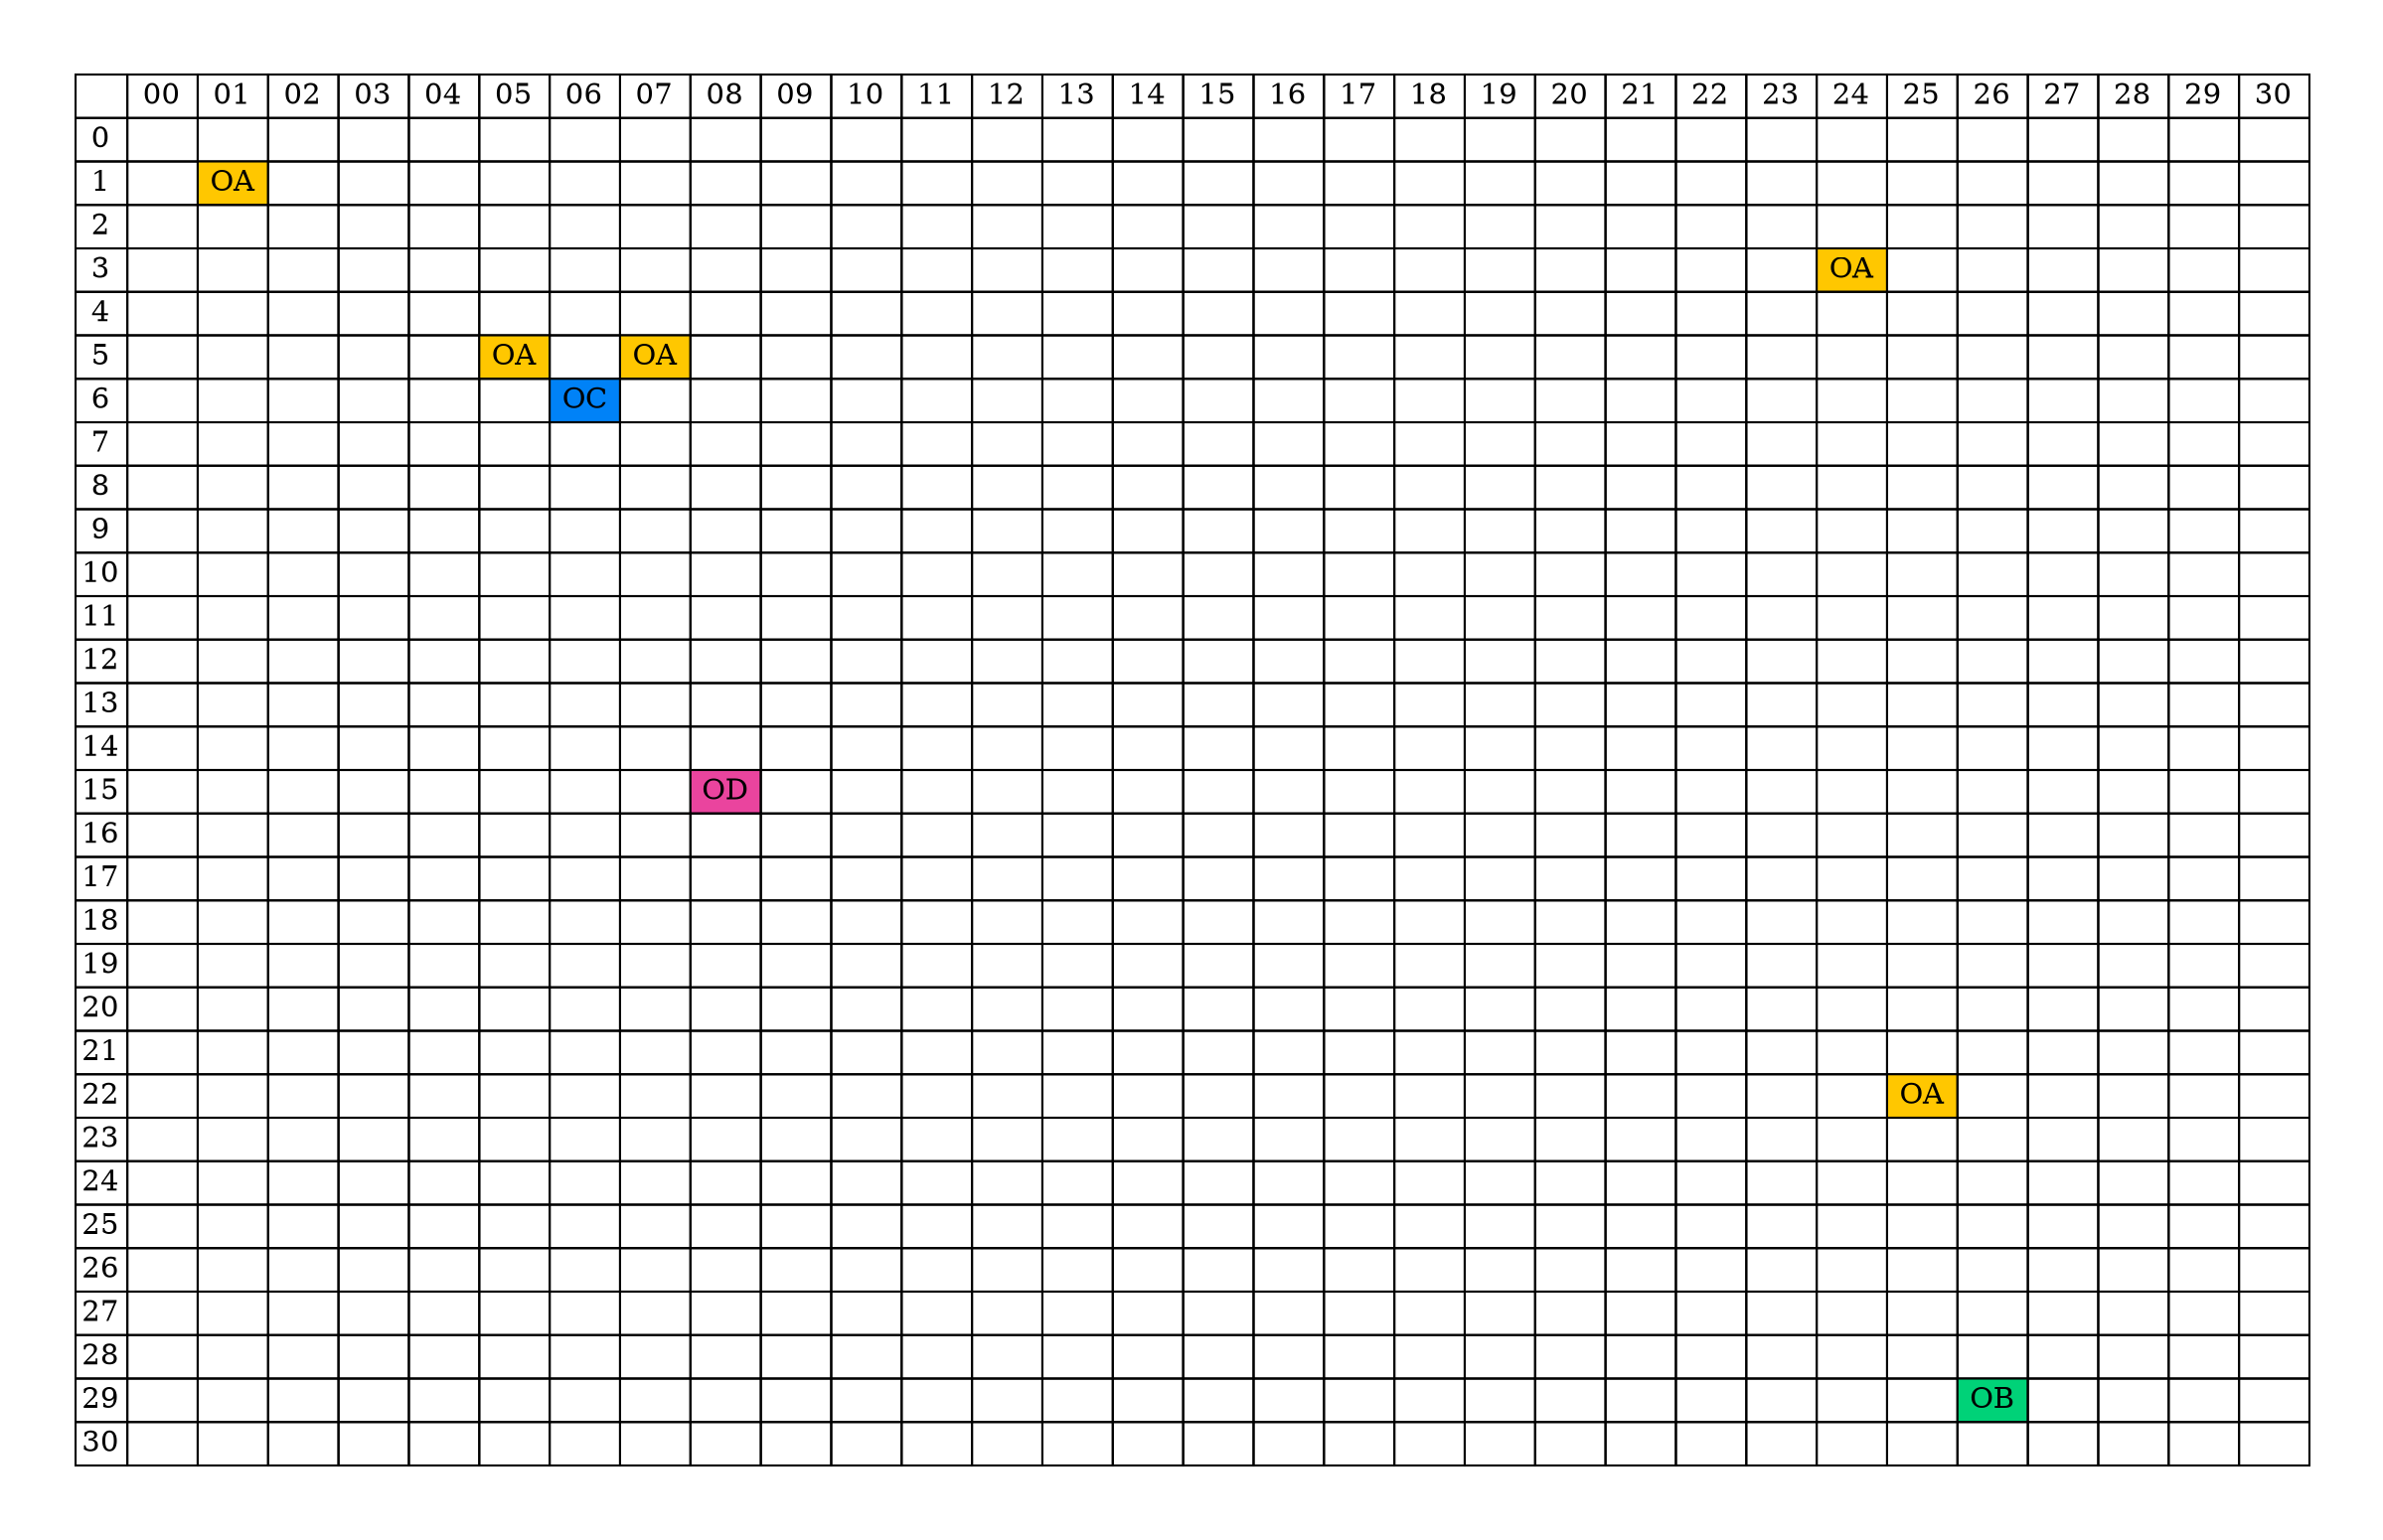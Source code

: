 
        digraph main {
        	graph[pad="0.5", nodesep="0.5", ranksep="2"]
        	node [shape = plain]
        	rankdir=LR;
        	Matriz [
        	label=<<table border='0' cellborder='1' cellspacing='0'>
	<tr>
		<td></td>
		<td> 00 </td>
		<td> 01 </td>
		<td> 02 </td>
		<td> 03 </td>
		<td> 04 </td>
		<td> 05 </td>
		<td> 06 </td>
		<td> 07 </td>
		<td> 08 </td>
		<td> 09 </td>
		<td> 10 </td>
		<td> 11 </td>
		<td> 12 </td>
		<td> 13 </td>
		<td> 14 </td>
		<td> 15 </td>
		<td> 16 </td>
		<td> 17 </td>
		<td> 18 </td>
		<td> 19 </td>
		<td> 20 </td>
		<td> 21 </td>
		<td> 22 </td>
		<td> 23 </td>
		<td> 24 </td>
		<td> 25 </td>
		<td> 26 </td>
		<td> 27 </td>
		<td> 28 </td>
		<td> 29 </td>
		<td> 30 </td>
	</tr>
	<tr>
		<td>0</td>
		<td></td>
		<td></td>
		<td></td>
		<td></td>
		<td></td>
		<td></td>
		<td></td>
		<td></td>
		<td></td>
		<td></td>
		<td></td>
		<td></td>
		<td></td>
		<td></td>
		<td></td>
		<td></td>
		<td></td>
		<td></td>
		<td></td>
		<td></td>
		<td></td>
		<td></td>
		<td></td>
		<td></td>
		<td></td>
		<td></td>
		<td></td>
		<td></td>
		<td></td>
		<td></td>
		<td></td>
	</tr>
	<tr>
		<td>1</td>
		<td></td>
		<td bgcolor= '#ffc700'>OA</td>
		<td></td>
		<td></td>
		<td></td>
		<td></td>
		<td></td>
		<td></td>
		<td></td>
		<td></td>
		<td></td>
		<td></td>
		<td></td>
		<td></td>
		<td></td>
		<td></td>
		<td></td>
		<td></td>
		<td></td>
		<td></td>
		<td></td>
		<td></td>
		<td></td>
		<td></td>
		<td></td>
		<td></td>
		<td></td>
		<td></td>
		<td></td>
		<td></td>
		<td></td>
	</tr>
	<tr>
		<td>2</td>
		<td></td>
		<td></td>
		<td></td>
		<td></td>
		<td></td>
		<td></td>
		<td></td>
		<td></td>
		<td></td>
		<td></td>
		<td></td>
		<td></td>
		<td></td>
		<td></td>
		<td></td>
		<td></td>
		<td></td>
		<td></td>
		<td></td>
		<td></td>
		<td></td>
		<td></td>
		<td></td>
		<td></td>
		<td></td>
		<td></td>
		<td></td>
		<td></td>
		<td></td>
		<td></td>
		<td></td>
	</tr>
	<tr>
		<td>3</td>
		<td></td>
		<td></td>
		<td></td>
		<td></td>
		<td></td>
		<td></td>
		<td></td>
		<td></td>
		<td></td>
		<td></td>
		<td></td>
		<td></td>
		<td></td>
		<td></td>
		<td></td>
		<td></td>
		<td></td>
		<td></td>
		<td></td>
		<td></td>
		<td></td>
		<td></td>
		<td></td>
		<td></td>
		<td bgcolor= '#ffc700'>OA</td>
		<td></td>
		<td></td>
		<td></td>
		<td></td>
		<td></td>
		<td></td>
	</tr>
	<tr>
		<td>4</td>
		<td></td>
		<td></td>
		<td></td>
		<td></td>
		<td></td>
		<td></td>
		<td></td>
		<td></td>
		<td></td>
		<td></td>
		<td></td>
		<td></td>
		<td></td>
		<td></td>
		<td></td>
		<td></td>
		<td></td>
		<td></td>
		<td></td>
		<td></td>
		<td></td>
		<td></td>
		<td></td>
		<td></td>
		<td></td>
		<td></td>
		<td></td>
		<td></td>
		<td></td>
		<td></td>
		<td></td>
	</tr>
	<tr>
		<td>5</td>
		<td></td>
		<td></td>
		<td></td>
		<td></td>
		<td></td>
		<td bgcolor= '#ffc700'>OA</td>
		<td></td>
		<td bgcolor= '#ffc700'>OA</td>
		<td></td>
		<td></td>
		<td></td>
		<td></td>
		<td></td>
		<td></td>
		<td></td>
		<td></td>
		<td></td>
		<td></td>
		<td></td>
		<td></td>
		<td></td>
		<td></td>
		<td></td>
		<td></td>
		<td></td>
		<td></td>
		<td></td>
		<td></td>
		<td></td>
		<td></td>
		<td></td>
	</tr>
	<tr>
		<td>6</td>
		<td></td>
		<td></td>
		<td></td>
		<td></td>
		<td></td>
		<td></td>
		<td bgcolor= '#0082f7'>OC</td>
		<td></td>
		<td></td>
		<td></td>
		<td></td>
		<td></td>
		<td></td>
		<td></td>
		<td></td>
		<td></td>
		<td></td>
		<td></td>
		<td></td>
		<td></td>
		<td></td>
		<td></td>
		<td></td>
		<td></td>
		<td></td>
		<td></td>
		<td></td>
		<td></td>
		<td></td>
		<td></td>
		<td></td>
	</tr>
	<tr>
		<td>7</td>
		<td></td>
		<td></td>
		<td></td>
		<td></td>
		<td></td>
		<td></td>
		<td></td>
		<td></td>
		<td></td>
		<td></td>
		<td></td>
		<td></td>
		<td></td>
		<td></td>
		<td></td>
		<td></td>
		<td></td>
		<td></td>
		<td></td>
		<td></td>
		<td></td>
		<td></td>
		<td></td>
		<td></td>
		<td></td>
		<td></td>
		<td></td>
		<td></td>
		<td></td>
		<td></td>
		<td></td>
	</tr>
	<tr>
		<td>8</td>
		<td></td>
		<td></td>
		<td></td>
		<td></td>
		<td></td>
		<td></td>
		<td></td>
		<td></td>
		<td></td>
		<td></td>
		<td></td>
		<td></td>
		<td></td>
		<td></td>
		<td></td>
		<td></td>
		<td></td>
		<td></td>
		<td></td>
		<td></td>
		<td></td>
		<td></td>
		<td></td>
		<td></td>
		<td></td>
		<td></td>
		<td></td>
		<td></td>
		<td></td>
		<td></td>
		<td></td>
	</tr>
	<tr>
		<td>9</td>
		<td></td>
		<td></td>
		<td></td>
		<td></td>
		<td></td>
		<td></td>
		<td></td>
		<td></td>
		<td></td>
		<td></td>
		<td></td>
		<td></td>
		<td></td>
		<td></td>
		<td></td>
		<td></td>
		<td></td>
		<td></td>
		<td></td>
		<td></td>
		<td></td>
		<td></td>
		<td></td>
		<td></td>
		<td></td>
		<td></td>
		<td></td>
		<td></td>
		<td></td>
		<td></td>
		<td></td>
	</tr>
	<tr>
		<td>10</td>
		<td></td>
		<td></td>
		<td></td>
		<td></td>
		<td></td>
		<td></td>
		<td></td>
		<td></td>
		<td></td>
		<td></td>
		<td></td>
		<td></td>
		<td></td>
		<td></td>
		<td></td>
		<td></td>
		<td></td>
		<td></td>
		<td></td>
		<td></td>
		<td></td>
		<td></td>
		<td></td>
		<td></td>
		<td></td>
		<td></td>
		<td></td>
		<td></td>
		<td></td>
		<td></td>
		<td></td>
	</tr>
	<tr>
		<td>11</td>
		<td></td>
		<td></td>
		<td></td>
		<td></td>
		<td></td>
		<td></td>
		<td></td>
		<td></td>
		<td></td>
		<td></td>
		<td></td>
		<td></td>
		<td></td>
		<td></td>
		<td></td>
		<td></td>
		<td></td>
		<td></td>
		<td></td>
		<td></td>
		<td></td>
		<td></td>
		<td></td>
		<td></td>
		<td></td>
		<td></td>
		<td></td>
		<td></td>
		<td></td>
		<td></td>
		<td></td>
	</tr>
	<tr>
		<td>12</td>
		<td></td>
		<td></td>
		<td></td>
		<td></td>
		<td></td>
		<td></td>
		<td></td>
		<td></td>
		<td></td>
		<td></td>
		<td></td>
		<td></td>
		<td></td>
		<td></td>
		<td></td>
		<td></td>
		<td></td>
		<td></td>
		<td></td>
		<td></td>
		<td></td>
		<td></td>
		<td></td>
		<td></td>
		<td></td>
		<td></td>
		<td></td>
		<td></td>
		<td></td>
		<td></td>
		<td></td>
	</tr>
	<tr>
		<td>13</td>
		<td></td>
		<td></td>
		<td></td>
		<td></td>
		<td></td>
		<td></td>
		<td></td>
		<td></td>
		<td></td>
		<td></td>
		<td></td>
		<td></td>
		<td></td>
		<td></td>
		<td></td>
		<td></td>
		<td></td>
		<td></td>
		<td></td>
		<td></td>
		<td></td>
		<td></td>
		<td></td>
		<td></td>
		<td></td>
		<td></td>
		<td></td>
		<td></td>
		<td></td>
		<td></td>
		<td></td>
	</tr>
	<tr>
		<td>14</td>
		<td></td>
		<td></td>
		<td></td>
		<td></td>
		<td></td>
		<td></td>
		<td></td>
		<td></td>
		<td></td>
		<td></td>
		<td></td>
		<td></td>
		<td></td>
		<td></td>
		<td></td>
		<td></td>
		<td></td>
		<td></td>
		<td></td>
		<td></td>
		<td></td>
		<td></td>
		<td></td>
		<td></td>
		<td></td>
		<td></td>
		<td></td>
		<td></td>
		<td></td>
		<td></td>
		<td></td>
	</tr>
	<tr>
		<td>15</td>
		<td></td>
		<td></td>
		<td></td>
		<td></td>
		<td></td>
		<td></td>
		<td></td>
		<td></td>
		<td bgcolor= '#ea449e'>OD</td>
		<td></td>
		<td></td>
		<td></td>
		<td></td>
		<td></td>
		<td></td>
		<td></td>
		<td></td>
		<td></td>
		<td></td>
		<td></td>
		<td></td>
		<td></td>
		<td></td>
		<td></td>
		<td></td>
		<td></td>
		<td></td>
		<td></td>
		<td></td>
		<td></td>
		<td></td>
	</tr>
	<tr>
		<td>16</td>
		<td></td>
		<td></td>
		<td></td>
		<td></td>
		<td></td>
		<td></td>
		<td></td>
		<td></td>
		<td></td>
		<td></td>
		<td></td>
		<td></td>
		<td></td>
		<td></td>
		<td></td>
		<td></td>
		<td></td>
		<td></td>
		<td></td>
		<td></td>
		<td></td>
		<td></td>
		<td></td>
		<td></td>
		<td></td>
		<td></td>
		<td></td>
		<td></td>
		<td></td>
		<td></td>
		<td></td>
	</tr>
	<tr>
		<td>17</td>
		<td></td>
		<td></td>
		<td></td>
		<td></td>
		<td></td>
		<td></td>
		<td></td>
		<td></td>
		<td></td>
		<td></td>
		<td></td>
		<td></td>
		<td></td>
		<td></td>
		<td></td>
		<td></td>
		<td></td>
		<td></td>
		<td></td>
		<td></td>
		<td></td>
		<td></td>
		<td></td>
		<td></td>
		<td></td>
		<td></td>
		<td></td>
		<td></td>
		<td></td>
		<td></td>
		<td></td>
	</tr>
	<tr>
		<td>18</td>
		<td></td>
		<td></td>
		<td></td>
		<td></td>
		<td></td>
		<td></td>
		<td></td>
		<td></td>
		<td></td>
		<td></td>
		<td></td>
		<td></td>
		<td></td>
		<td></td>
		<td></td>
		<td></td>
		<td></td>
		<td></td>
		<td></td>
		<td></td>
		<td></td>
		<td></td>
		<td></td>
		<td></td>
		<td></td>
		<td></td>
		<td></td>
		<td></td>
		<td></td>
		<td></td>
		<td></td>
	</tr>
	<tr>
		<td>19</td>
		<td></td>
		<td></td>
		<td></td>
		<td></td>
		<td></td>
		<td></td>
		<td></td>
		<td></td>
		<td></td>
		<td></td>
		<td></td>
		<td></td>
		<td></td>
		<td></td>
		<td></td>
		<td></td>
		<td></td>
		<td></td>
		<td></td>
		<td></td>
		<td></td>
		<td></td>
		<td></td>
		<td></td>
		<td></td>
		<td></td>
		<td></td>
		<td></td>
		<td></td>
		<td></td>
		<td></td>
	</tr>
	<tr>
		<td>20</td>
		<td></td>
		<td></td>
		<td></td>
		<td></td>
		<td></td>
		<td></td>
		<td></td>
		<td></td>
		<td></td>
		<td></td>
		<td></td>
		<td></td>
		<td></td>
		<td></td>
		<td></td>
		<td></td>
		<td></td>
		<td></td>
		<td></td>
		<td></td>
		<td></td>
		<td></td>
		<td></td>
		<td></td>
		<td></td>
		<td></td>
		<td></td>
		<td></td>
		<td></td>
		<td></td>
		<td></td>
	</tr>
	<tr>
		<td>21</td>
		<td></td>
		<td></td>
		<td></td>
		<td></td>
		<td></td>
		<td></td>
		<td></td>
		<td></td>
		<td></td>
		<td></td>
		<td></td>
		<td></td>
		<td></td>
		<td></td>
		<td></td>
		<td></td>
		<td></td>
		<td></td>
		<td></td>
		<td></td>
		<td></td>
		<td></td>
		<td></td>
		<td></td>
		<td></td>
		<td></td>
		<td></td>
		<td></td>
		<td></td>
		<td></td>
		<td></td>
	</tr>
	<tr>
		<td>22</td>
		<td></td>
		<td></td>
		<td></td>
		<td></td>
		<td></td>
		<td></td>
		<td></td>
		<td></td>
		<td></td>
		<td></td>
		<td></td>
		<td></td>
		<td></td>
		<td></td>
		<td></td>
		<td></td>
		<td></td>
		<td></td>
		<td></td>
		<td></td>
		<td></td>
		<td></td>
		<td></td>
		<td></td>
		<td></td>
		<td bgcolor= '#ffc700'>OA</td>
		<td></td>
		<td></td>
		<td></td>
		<td></td>
		<td></td>
	</tr>
	<tr>
		<td>23</td>
		<td></td>
		<td></td>
		<td></td>
		<td></td>
		<td></td>
		<td></td>
		<td></td>
		<td></td>
		<td></td>
		<td></td>
		<td></td>
		<td></td>
		<td></td>
		<td></td>
		<td></td>
		<td></td>
		<td></td>
		<td></td>
		<td></td>
		<td></td>
		<td></td>
		<td></td>
		<td></td>
		<td></td>
		<td></td>
		<td></td>
		<td></td>
		<td></td>
		<td></td>
		<td></td>
		<td></td>
	</tr>
	<tr>
		<td>24</td>
		<td></td>
		<td></td>
		<td></td>
		<td></td>
		<td></td>
		<td></td>
		<td></td>
		<td></td>
		<td></td>
		<td></td>
		<td></td>
		<td></td>
		<td></td>
		<td></td>
		<td></td>
		<td></td>
		<td></td>
		<td></td>
		<td></td>
		<td></td>
		<td></td>
		<td></td>
		<td></td>
		<td></td>
		<td></td>
		<td></td>
		<td></td>
		<td></td>
		<td></td>
		<td></td>
		<td></td>
	</tr>
	<tr>
		<td>25</td>
		<td></td>
		<td></td>
		<td></td>
		<td></td>
		<td></td>
		<td></td>
		<td></td>
		<td></td>
		<td></td>
		<td></td>
		<td></td>
		<td></td>
		<td></td>
		<td></td>
		<td></td>
		<td></td>
		<td></td>
		<td></td>
		<td></td>
		<td></td>
		<td></td>
		<td></td>
		<td></td>
		<td></td>
		<td></td>
		<td></td>
		<td></td>
		<td></td>
		<td></td>
		<td></td>
		<td></td>
	</tr>
	<tr>
		<td>26</td>
		<td></td>
		<td></td>
		<td></td>
		<td></td>
		<td></td>
		<td></td>
		<td></td>
		<td></td>
		<td></td>
		<td></td>
		<td></td>
		<td></td>
		<td></td>
		<td></td>
		<td></td>
		<td></td>
		<td></td>
		<td></td>
		<td></td>
		<td></td>
		<td></td>
		<td></td>
		<td></td>
		<td></td>
		<td></td>
		<td></td>
		<td></td>
		<td></td>
		<td></td>
		<td></td>
		<td></td>
	</tr>
	<tr>
		<td>27</td>
		<td></td>
		<td></td>
		<td></td>
		<td></td>
		<td></td>
		<td></td>
		<td></td>
		<td></td>
		<td></td>
		<td></td>
		<td></td>
		<td></td>
		<td></td>
		<td></td>
		<td></td>
		<td></td>
		<td></td>
		<td></td>
		<td></td>
		<td></td>
		<td></td>
		<td></td>
		<td></td>
		<td></td>
		<td></td>
		<td></td>
		<td></td>
		<td></td>
		<td></td>
		<td></td>
		<td></td>
	</tr>
	<tr>
		<td>28</td>
		<td></td>
		<td></td>
		<td></td>
		<td></td>
		<td></td>
		<td></td>
		<td></td>
		<td></td>
		<td></td>
		<td></td>
		<td></td>
		<td></td>
		<td></td>
		<td></td>
		<td></td>
		<td></td>
		<td></td>
		<td></td>
		<td></td>
		<td></td>
		<td></td>
		<td></td>
		<td></td>
		<td></td>
		<td></td>
		<td></td>
		<td></td>
		<td></td>
		<td></td>
		<td></td>
		<td></td>
	</tr>
	<tr>
		<td>29</td>
		<td></td>
		<td></td>
		<td></td>
		<td></td>
		<td></td>
		<td></td>
		<td></td>
		<td></td>
		<td></td>
		<td></td>
		<td></td>
		<td></td>
		<td></td>
		<td></td>
		<td></td>
		<td></td>
		<td></td>
		<td></td>
		<td></td>
		<td></td>
		<td></td>
		<td></td>
		<td></td>
		<td></td>
		<td></td>
		<td></td>
		<td bgcolor= '#00d278'>OB</td>
		<td></td>
		<td></td>
		<td></td>
		<td></td>
	</tr>
	<tr>
		<td>30</td>
		<td></td>
		<td></td>
		<td></td>
		<td></td>
		<td></td>
		<td></td>
		<td></td>
		<td></td>
		<td></td>
		<td></td>
		<td></td>
		<td></td>
		<td></td>
		<td></td>
		<td></td>
		<td></td>
		<td></td>
		<td></td>
		<td></td>
		<td></td>
		<td></td>
		<td></td>
		<td></td>
		<td></td>
		<td></td>
		<td></td>
		<td></td>
		<td></td>
		<td></td>
		<td></td>
		<td></td>
	</tr>
	</table>>];
}